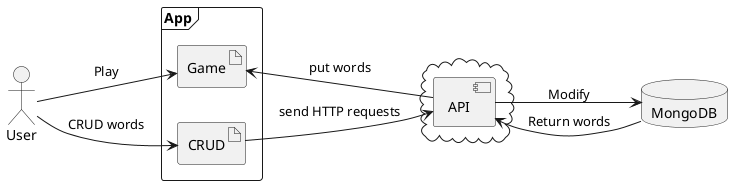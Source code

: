 @startuml
left to right direction
actor User
cloud {
    component API
}
database MongoDB
frame App{
    artifact Game
    artifact CRUD
}
User --> Game: Play
User --> CRUD: CRUD words
CRUD --> API: send HTTP requests
API --> MongoDB: Modify
API <-- MongoDB: Return words
Game <- API: put words
@enduml
